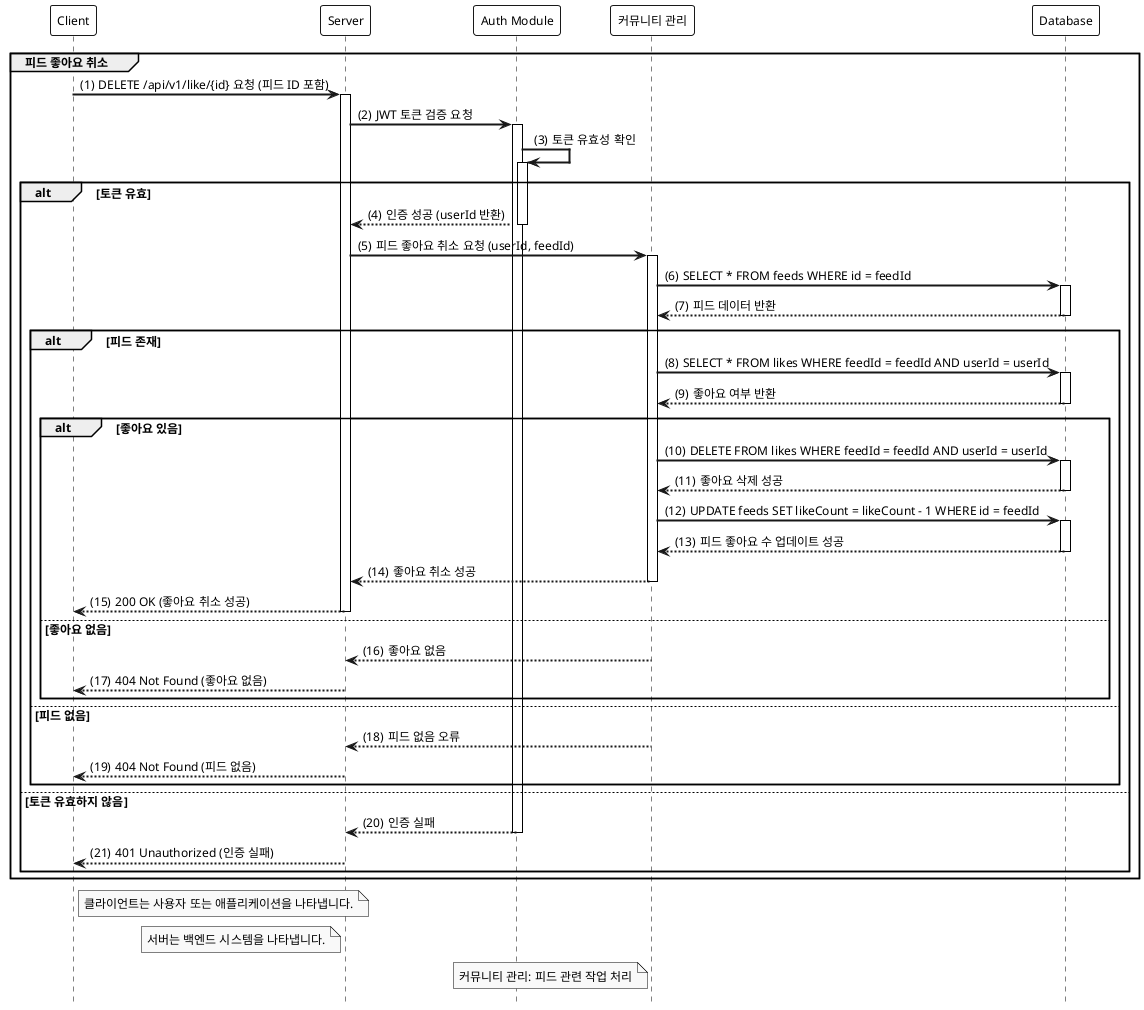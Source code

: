 @startuml

hide footbox
autoactivate on

' 스타일 설정
skinparam monochrome true
skinparam shadowing false
skinparam defaultFontSize 12
skinparam defaultFontName Arial
skinparam activityBackgroundColor #EFEFEF
skinparam activityBorderColor #CCCCCC
skinparam sequenceArrowThickness 2
skinparam sequenceParticipantBorderThickness 1
skinparam sequenceParticipantBackgroundColor #FFFFFF
skinparam sequenceLifeLineBorderColor #000000
skinparam sequenceLifeLineBackgroundColor #FFFFFF
skinparam noteBackgroundColor #FFFFCC
skinparam noteBorderColor #000000

participant "Client" as C
participant "Server" as S
participant "Auth Module" as AM
participant "커뮤니티 관리" as CM
participant "Database" as DB

group 피드 좋아요 취소
    autonumber 1 "(0)"
    C -> S: DELETE /api/v1/like/{id} 요청 (피드 ID 포함)
    S -> AM: JWT 토큰 검증 요청
    AM -> AM: 토큰 유효성 확인
    alt 토큰 유효
        AM --> S: 인증 성공 (userId 반환)
        S -> CM: 피드 좋아요 취소 요청 (userId, feedId)
        CM -> DB: SELECT * FROM feeds WHERE id = feedId
        DB --> CM: 피드 데이터 반환
        alt 피드 존재
            CM -> DB: SELECT * FROM likes WHERE feedId = feedId AND userId = userId
            DB --> CM: 좋아요 여부 반환
            alt 좋아요 있음
                CM -> DB: DELETE FROM likes WHERE feedId = feedId AND userId = userId
                DB --> CM: 좋아요 삭제 성공
                CM -> DB: UPDATE feeds SET likeCount = likeCount - 1 WHERE id = feedId
                DB --> CM: 피드 좋아요 수 업데이트 성공
                CM --> S: 좋아요 취소 성공
                S --> C: 200 OK (좋아요 취소 성공)
            else 좋아요 없음
                CM --> S: 좋아요 없음
                S --> C: 404 Not Found (좋아요 없음)
            end
        else 피드 없음
            CM --> S: 피드 없음 오류
            S --> C: 404 Not Found (피드 없음)
        end
    else 토큰 유효하지 않음
        AM --> S: 인증 실패
        S --> C: 401 Unauthorized (인증 실패)
    end
end

note right of C: 클라이언트는 사용자 또는 애플리케이션을 나타냅니다.
note left of S: 서버는 백엔드 시스템을 나타냅니다.
note left of CM: 커뮤니티 관리: 피드 관련 작업 처리

@enduml